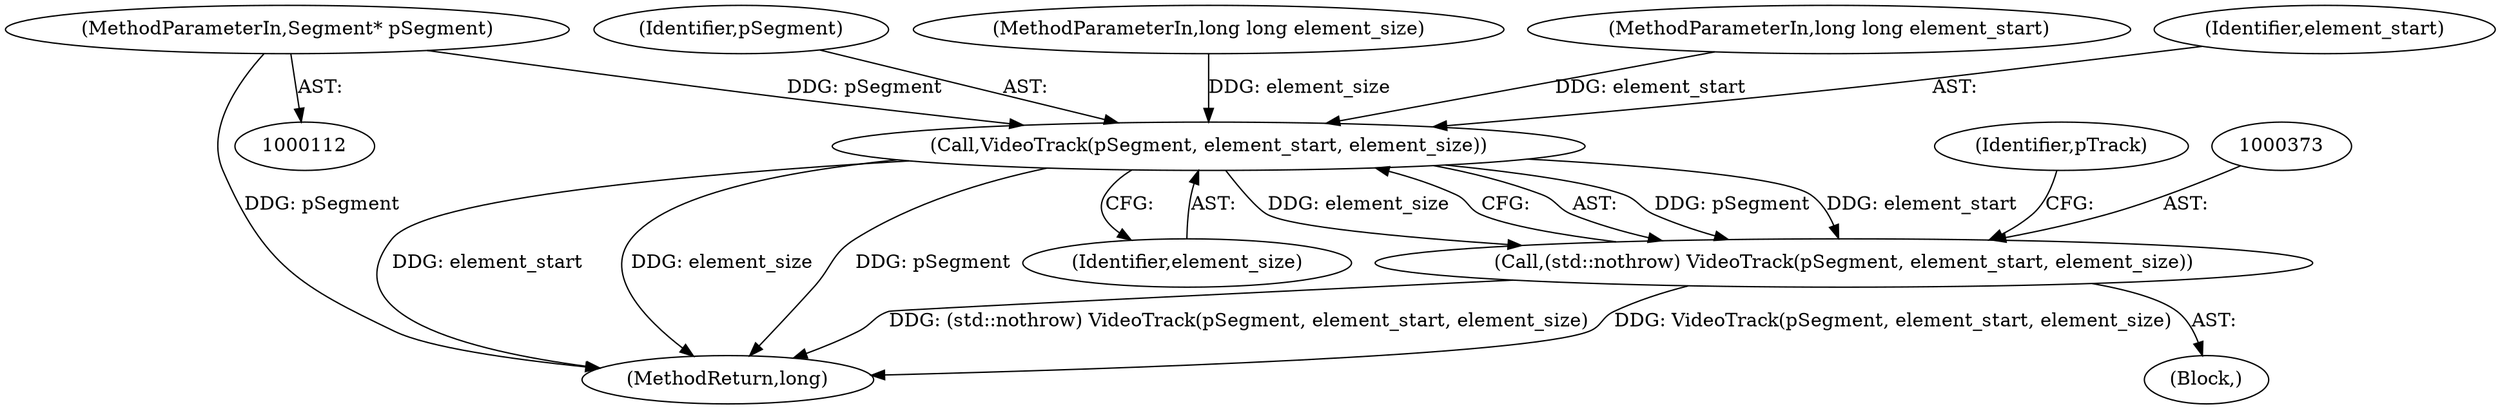 digraph "0_Android_cc274e2abe8b2a6698a5c47d8aa4bb45f1f9538d_41@pointer" {
"1000113" [label="(MethodParameterIn,Segment* pSegment)"];
"1000374" [label="(Call,VideoTrack(pSegment, element_start, element_size))"];
"1000372" [label="(Call,(std::nothrow) VideoTrack(pSegment, element_start, element_size))"];
"1000375" [label="(Identifier,pSegment)"];
"1000439" [label="(MethodReturn,long)"];
"1000372" [label="(Call,(std::nothrow) VideoTrack(pSegment, element_start, element_size))"];
"1000118" [label="(Block,)"];
"1000380" [label="(Identifier,pTrack)"];
"1000116" [label="(MethodParameterIn,long long element_size)"];
"1000374" [label="(Call,VideoTrack(pSegment, element_start, element_size))"];
"1000113" [label="(MethodParameterIn,Segment* pSegment)"];
"1000115" [label="(MethodParameterIn,long long element_start)"];
"1000377" [label="(Identifier,element_size)"];
"1000376" [label="(Identifier,element_start)"];
"1000113" -> "1000112"  [label="AST: "];
"1000113" -> "1000439"  [label="DDG: pSegment"];
"1000113" -> "1000374"  [label="DDG: pSegment"];
"1000374" -> "1000372"  [label="AST: "];
"1000374" -> "1000377"  [label="CFG: "];
"1000375" -> "1000374"  [label="AST: "];
"1000376" -> "1000374"  [label="AST: "];
"1000377" -> "1000374"  [label="AST: "];
"1000372" -> "1000374"  [label="CFG: "];
"1000374" -> "1000439"  [label="DDG: element_start"];
"1000374" -> "1000439"  [label="DDG: element_size"];
"1000374" -> "1000439"  [label="DDG: pSegment"];
"1000374" -> "1000372"  [label="DDG: pSegment"];
"1000374" -> "1000372"  [label="DDG: element_start"];
"1000374" -> "1000372"  [label="DDG: element_size"];
"1000115" -> "1000374"  [label="DDG: element_start"];
"1000116" -> "1000374"  [label="DDG: element_size"];
"1000372" -> "1000118"  [label="AST: "];
"1000373" -> "1000372"  [label="AST: "];
"1000380" -> "1000372"  [label="CFG: "];
"1000372" -> "1000439"  [label="DDG: (std::nothrow) VideoTrack(pSegment, element_start, element_size)"];
"1000372" -> "1000439"  [label="DDG: VideoTrack(pSegment, element_start, element_size)"];
}
